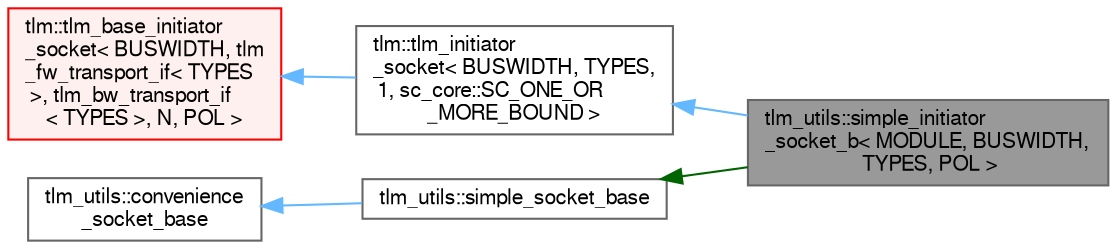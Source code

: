 digraph "tlm_utils::simple_initiator_socket_b&lt; MODULE, BUSWIDTH, TYPES, POL &gt;"
{
 // LATEX_PDF_SIZE
  bgcolor="transparent";
  edge [fontname=FreeSans,fontsize=10,labelfontname=FreeSans,labelfontsize=10];
  node [fontname=FreeSans,fontsize=10,shape=box,height=0.2,width=0.4];
  rankdir="LR";
  Node1 [id="Node000001",label="tlm_utils::simple_initiator\l_socket_b\< MODULE, BUSWIDTH,\l TYPES, POL \>",height=0.2,width=0.4,color="gray40", fillcolor="grey60", style="filled", fontcolor="black",tooltip=" "];
  Node2 -> Node1 [id="edge1_Node000001_Node000002",dir="back",color="steelblue1",style="solid",tooltip=" "];
  Node2 [id="Node000002",label="tlm::tlm_initiator\l_socket\< BUSWIDTH, TYPES,\l 1, sc_core::SC_ONE_OR\l_MORE_BOUND \>",height=0.2,width=0.4,color="gray40", fillcolor="white", style="filled",URL="$a01257.html",tooltip=" "];
  Node3 -> Node2 [id="edge2_Node000002_Node000003",dir="back",color="steelblue1",style="solid",tooltip=" "];
  Node3 [id="Node000003",label="tlm::tlm_base_initiator\l_socket\< BUSWIDTH, tlm\l_fw_transport_if\< TYPES\l \>, tlm_bw_transport_if\l\< TYPES \>, N, POL \>",height=0.2,width=0.4,color="red", fillcolor="#FFF0F0", style="filled",URL="$a01253.html",tooltip=" "];
  Node7 -> Node1 [id="edge3_Node000001_Node000007",dir="back",color="darkgreen",style="solid",tooltip=" "];
  Node7 [id="Node000007",label="tlm_utils::simple_socket_base",height=0.2,width=0.4,color="gray40", fillcolor="white", style="filled",URL="$a01269.html",tooltip=" "];
  Node8 -> Node7 [id="edge4_Node000007_Node000008",dir="back",color="steelblue1",style="solid",tooltip=" "];
  Node8 [id="Node000008",label="tlm_utils::convenience\l_socket_base",height=0.2,width=0.4,color="gray40", fillcolor="white", style="filled",URL="$a01265.html",tooltip=" "];
}
